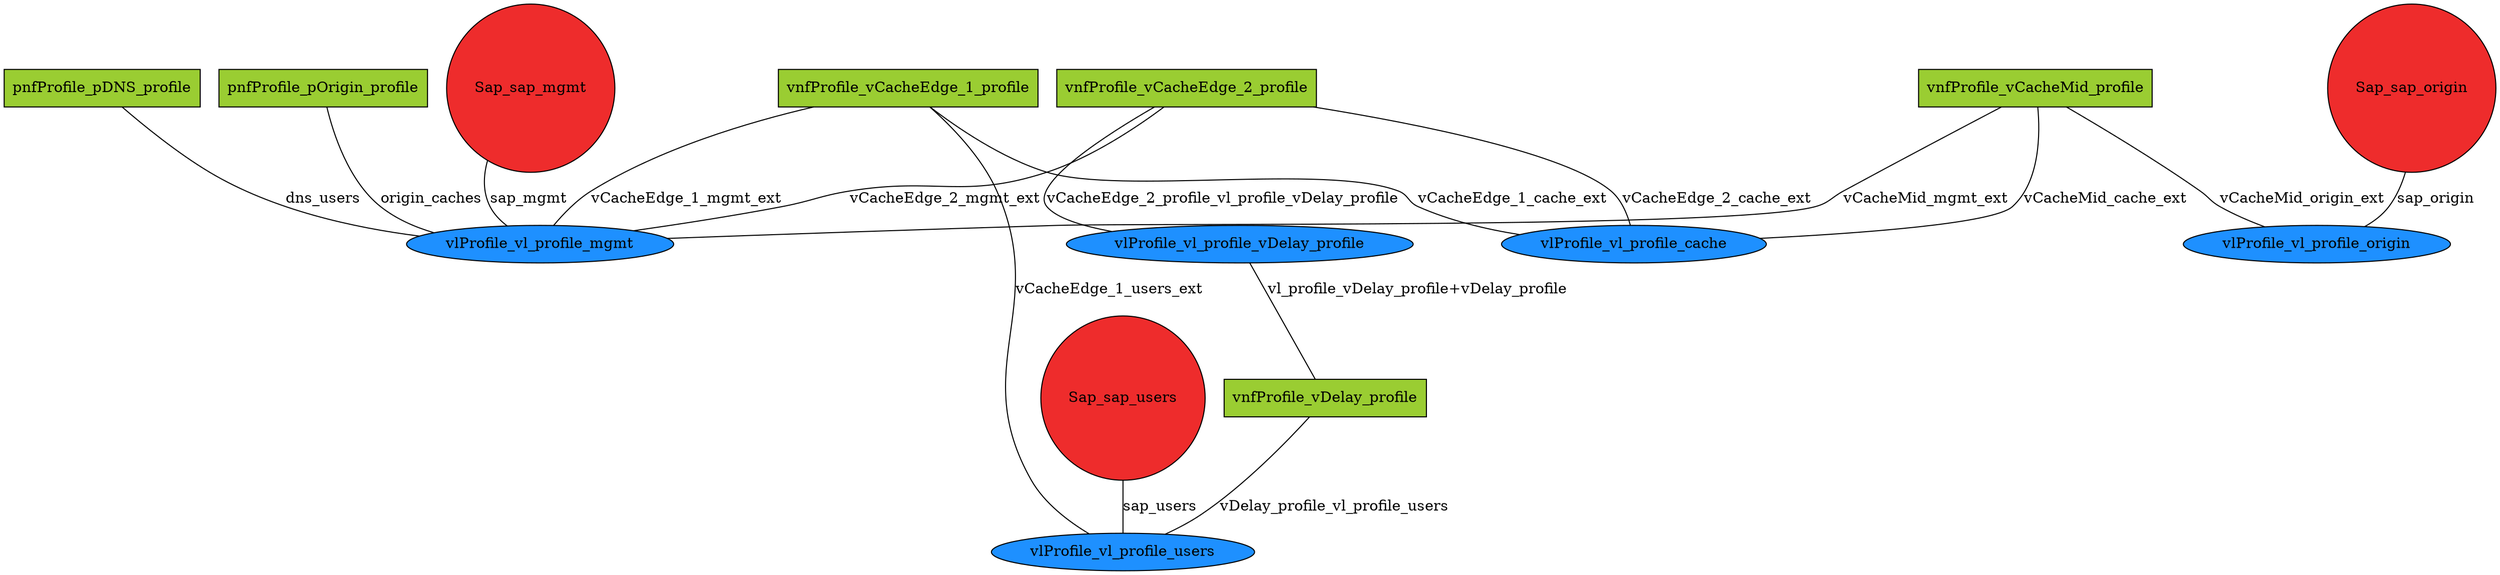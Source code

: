 strict graph G {
  vCacheMid_profile [ label="vnfProfile_vCacheMid_profile" shape="box" style="filled" fillcolor="yellowgreen" ];
  vCacheEdge_1_profile [ label="vnfProfile_vCacheEdge_1_profile" shape="box" style="filled" fillcolor="yellowgreen" ];
  vCacheEdge_2_profile [ label="vnfProfile_vCacheEdge_2_profile" shape="box" style="filled" fillcolor="yellowgreen" ];
  pDNS_profile [ label="pnfProfile_pDNS_profile" shape="box" style="filled" fillcolor="yellowgreen" ];
  pOrigin_profile [ label="pnfProfile_pOrigin_profile" shape="box" style="filled" fillcolor="yellowgreen" ];
  vl_profile_mgmt [ label="vlProfile_vl_profile_mgmt" shape="oval" style="filled" fillcolor="dodgerblue" ];
  vl_profile_users [ label="vlProfile_vl_profile_users" shape="oval" style="filled" fillcolor="dodgerblue" ];
  vl_profile_cache [ label="vlProfile_vl_profile_cache" shape="oval" style="filled" fillcolor="dodgerblue" ];
  vl_profile_origin [ label="vlProfile_vl_profile_origin" shape="oval" style="filled" fillcolor="dodgerblue" ];
  sap_mgmt [ label="Sap_sap_mgmt" shape="circle" style="filled" fillcolor="firebrick2" ];
  sap_users [ label="Sap_sap_users" shape="circle" style="filled" fillcolor="firebrick2" ];
  sap_origin [ label="Sap_sap_origin" shape="circle" style="filled" fillcolor="firebrick2" ];
  vDelay_profile [ label="vnfProfile_vDelay_profile" shape="box" style="filled" fillcolor="yellowgreen" ];
  vl_profile_vDelay_profile [ label="vlProfile_vl_profile_vDelay_profile" shape="oval" style="filled" fillcolor="dodgerblue" ];
  vCacheMid_profile -- vl_profile_mgmt [ label="vCacheMid_mgmt_ext" ];
  vCacheMid_profile -- vl_profile_cache [ label="vCacheMid_cache_ext" ];
  vCacheMid_profile -- vl_profile_origin [ label="vCacheMid_origin_ext" ];
  vCacheEdge_1_profile -- vl_profile_mgmt [ label="vCacheEdge_1_mgmt_ext" ];
  vCacheEdge_1_profile -- vl_profile_cache [ label="vCacheEdge_1_cache_ext" ];
  vCacheEdge_1_profile -- vl_profile_users [ label="vCacheEdge_1_users_ext" ];
  vCacheEdge_2_profile -- vl_profile_mgmt [ label="vCacheEdge_2_mgmt_ext" ];
  vCacheEdge_2_profile -- vl_profile_cache [ label="vCacheEdge_2_cache_ext" ];
  pDNS_profile -- vl_profile_mgmt [ label="dns_users" ];
  pOrigin_profile -- vl_profile_mgmt [ label="origin_caches" ];
  sap_mgmt -- vl_profile_mgmt [ label="sap_mgmt" ];
  sap_users -- vl_profile_users [ label="sap_users" ];
  sap_origin -- vl_profile_origin [ label="sap_origin" ];
  vCacheEdge_2_profile -- vl_profile_vDelay_profile [ label="vCacheEdge_2_profile_vl_profile_vDelay_profile" ];
  vl_profile_vDelay_profile -- vDelay_profile [ label="vl_profile_vDelay_profile+vDelay_profile" ];
  vDelay_profile -- vl_profile_users [ label="vDelay_profile_vl_profile_users" ];
}
